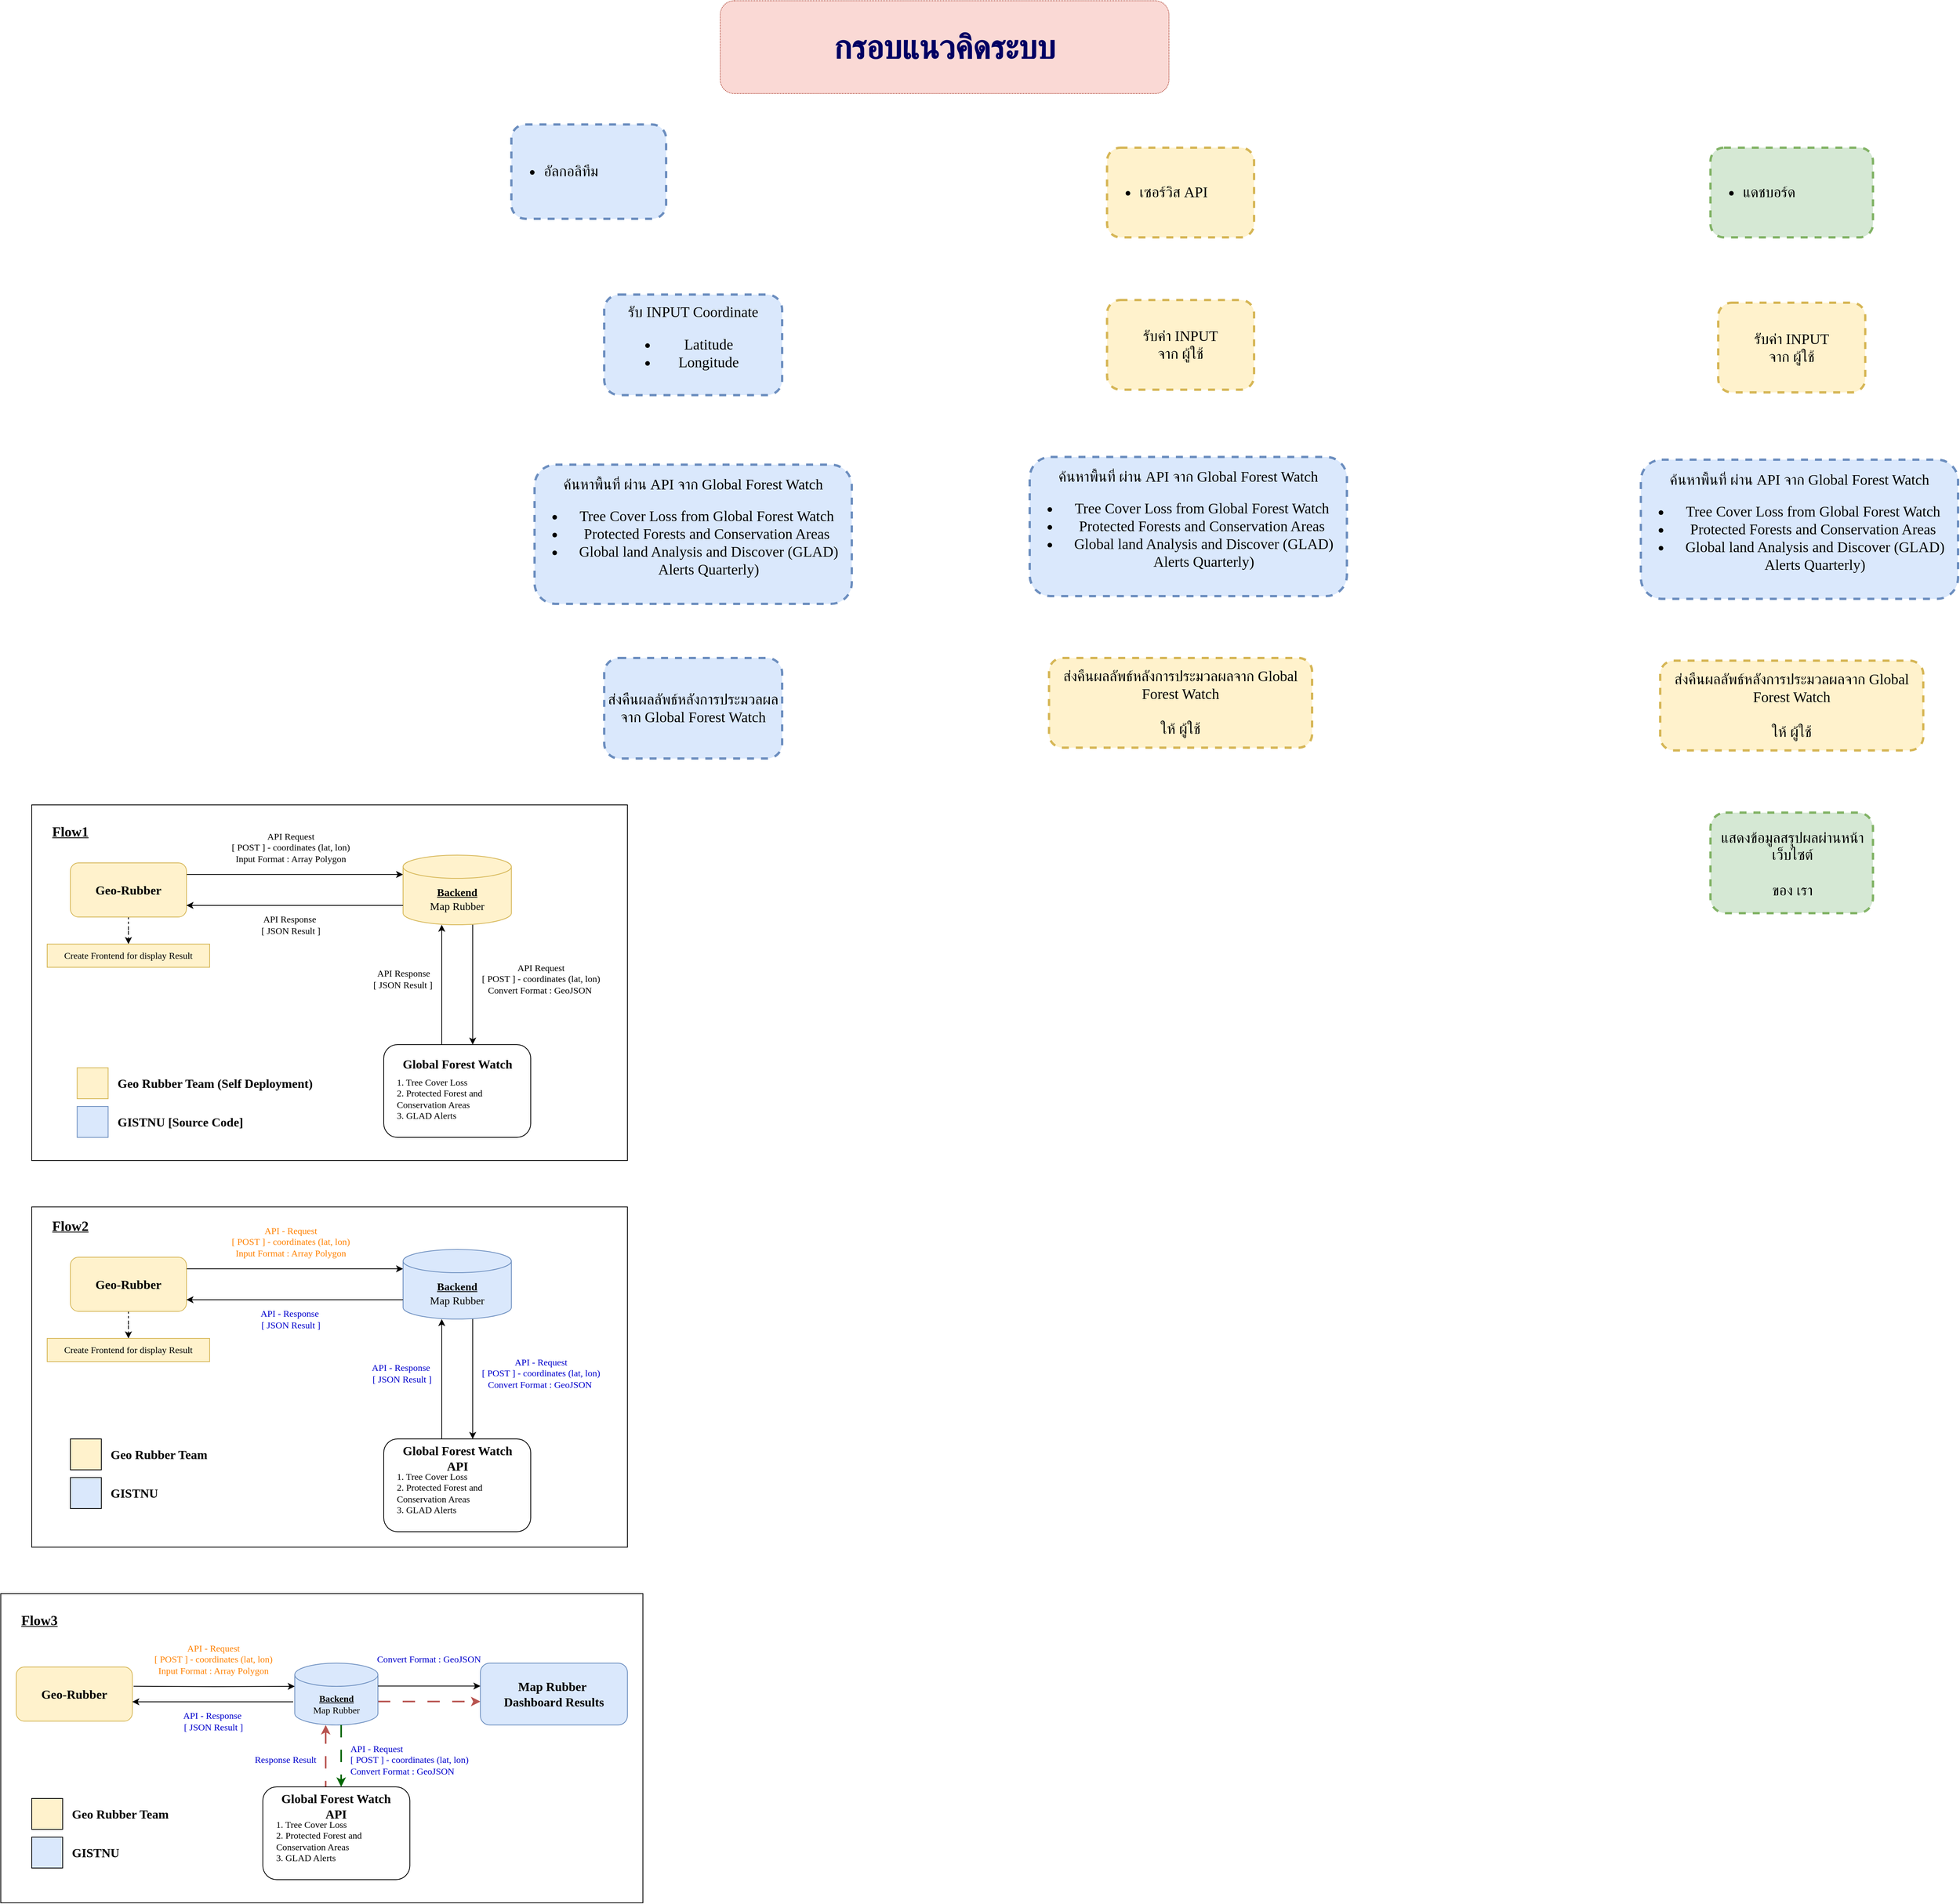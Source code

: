 <mxfile version="24.3.1" type="github">
  <diagram name="หน้า-1" id="64bvUflA0MraFI3ZCzwb">
    <mxGraphModel dx="2600" dy="1730" grid="1" gridSize="10" guides="1" tooltips="1" connect="1" arrows="1" fold="1" page="0" pageScale="1" pageWidth="827" pageHeight="1169" math="0" shadow="0">
      <root>
        <mxCell id="0" />
        <mxCell id="1" parent="0" />
        <mxCell id="XDlTj9DSdhyzKkSswV1N-11" value="" style="rounded=0;whiteSpace=wrap;html=1;" vertex="1" parent="1">
          <mxGeometry x="-1380" y="1140" width="830" height="400" as="geometry" />
        </mxCell>
        <mxCell id="XDlTj9DSdhyzKkSswV1N-6" value="" style="rounded=0;whiteSpace=wrap;html=1;" vertex="1" parent="1">
          <mxGeometry x="-1340" y="640" width="770" height="440" as="geometry" />
        </mxCell>
        <mxCell id="XDlTj9DSdhyzKkSswV1N-5" value="" style="rounded=0;whiteSpace=wrap;html=1;" vertex="1" parent="1">
          <mxGeometry x="-1340" y="120" width="770" height="460" as="geometry" />
        </mxCell>
        <mxCell id="-kETuEgQLyBXeXhdQXdZ-1" value="&lt;font color=&quot;#000063&quot; size=&quot;1&quot;&gt;&lt;b style=&quot;font-size: 43px;&quot;&gt;กรอบแนวคิดระบบ&lt;/b&gt;&lt;/font&gt;" style="rounded=1;whiteSpace=wrap;html=1;fontFamily=K2D;fontSource=https%3A%2F%2Ffonts.googleapis.com%2Fcss%3Ffamily%3DK2D;fontSize=20;fillColor=#fad9d5;strokeColor=#ae4132;dashed=1;dashPattern=1 1;fontStyle=0" parent="1" vertex="1">
          <mxGeometry x="-450" y="-920" width="580" height="120" as="geometry" />
        </mxCell>
        <mxCell id="-kETuEgQLyBXeXhdQXdZ-2" value="&lt;p style=&quot;line-height: 120%;&quot;&gt;&lt;/p&gt;&lt;ul style=&quot;font-size: 19px;&quot;&gt;&lt;li style=&quot;font-size: 19px;&quot;&gt;อัลกอลิทึม&lt;/li&gt;&lt;/ul&gt;&lt;p&gt;&lt;/p&gt;" style="text;strokeColor=#6c8ebf;fillColor=#dae8fc;html=1;whiteSpace=wrap;verticalAlign=middle;overflow=hidden;fontFamily=K2D;fontSource=https%3A%2F%2Ffonts.googleapis.com%2Fcss%3Ffamily%3DK2D;fontSize=19;labelBorderColor=none;perimeterSpacing=11;dashed=1;strokeWidth=3;rounded=1;glass=0;" parent="1" vertex="1">
          <mxGeometry x="-720" y="-760" width="200" height="122" as="geometry" />
        </mxCell>
        <mxCell id="-kETuEgQLyBXeXhdQXdZ-3" value="&lt;p style=&quot;line-height: 120%;&quot;&gt;&lt;/p&gt;&lt;ul style=&quot;font-size: 19px;&quot;&gt;&lt;li style=&quot;font-size: 19px;&quot;&gt;เซอร์วิส API&lt;/li&gt;&lt;/ul&gt;&lt;p&gt;&lt;/p&gt;" style="text;strokeColor=#d6b656;fillColor=#fff2cc;html=1;whiteSpace=wrap;verticalAlign=middle;overflow=hidden;fontFamily=K2D;fontSource=https%3A%2F%2Ffonts.googleapis.com%2Fcss%3Ffamily%3DK2D;fontSize=19;labelBorderColor=none;perimeterSpacing=11;dashed=1;strokeWidth=3;rounded=1;glass=0;" parent="1" vertex="1">
          <mxGeometry x="50" y="-730" width="190" height="116" as="geometry" />
        </mxCell>
        <mxCell id="-kETuEgQLyBXeXhdQXdZ-4" value="&lt;p style=&quot;line-height: 120%;&quot;&gt;&lt;/p&gt;&lt;ul style=&quot;font-size: 19px;&quot;&gt;&lt;li&gt;แดชบอร์ด&lt;/li&gt;&lt;/ul&gt;&lt;p&gt;&lt;/p&gt;" style="text;strokeColor=#82b366;fillColor=#d5e8d4;html=1;whiteSpace=wrap;verticalAlign=middle;overflow=hidden;fontFamily=K2D;fontSource=https%3A%2F%2Ffonts.googleapis.com%2Fcss%3Ffamily%3DK2D;fontSize=19;labelBorderColor=none;perimeterSpacing=11;dashed=1;strokeWidth=3;rounded=1;glass=0;" parent="1" vertex="1">
          <mxGeometry x="830" y="-730" width="210" height="116" as="geometry" />
        </mxCell>
        <mxCell id="-kETuEgQLyBXeXhdQXdZ-5" value="รับ INPUT Coordinate&lt;div&gt;&lt;ul&gt;&lt;li&gt;Latitude&lt;/li&gt;&lt;li&gt;Longitude&lt;/li&gt;&lt;/ul&gt;&lt;/div&gt;" style="text;strokeColor=#6c8ebf;fillColor=#dae8fc;html=1;whiteSpace=wrap;verticalAlign=middle;overflow=hidden;fontFamily=K2D;fontSource=https%3A%2F%2Ffonts.googleapis.com%2Fcss%3Ffamily%3DK2D;fontSize=19;labelBorderColor=none;perimeterSpacing=11;dashed=1;strokeWidth=3;rounded=1;glass=0;align=center;" parent="1" vertex="1">
          <mxGeometry x="-600" y="-540" width="230" height="130" as="geometry" />
        </mxCell>
        <mxCell id="-kETuEgQLyBXeXhdQXdZ-6" value="ค้นหาพื้นที่ ผ่าน API จาก Global Forest Watch&lt;div&gt;&lt;ul&gt;&lt;li&gt;Tree Cover Loss from Global Forest Watch&amp;nbsp;&lt;/li&gt;&lt;li&gt;Protected Forests and Conservation Areas&amp;nbsp;&lt;/li&gt;&lt;li&gt;Global land Analysis and Discover (GLAD) Alerts Quarterly)&lt;/li&gt;&lt;/ul&gt;&lt;/div&gt;" style="text;strokeColor=#6c8ebf;fillColor=#dae8fc;html=1;whiteSpace=wrap;verticalAlign=middle;overflow=hidden;fontFamily=K2D;fontSource=https%3A%2F%2Ffonts.googleapis.com%2Fcss%3Ffamily%3DK2D;fontSize=19;labelBorderColor=none;perimeterSpacing=11;dashed=1;strokeWidth=3;rounded=1;glass=0;align=center;" parent="1" vertex="1">
          <mxGeometry x="-690" y="-320" width="410" height="180" as="geometry" />
        </mxCell>
        <mxCell id="-kETuEgQLyBXeXhdQXdZ-7" value="ส่งคืนผลลัพธ์หลังการประมวลผลจาก Global Forest Watch" style="text;strokeColor=#6c8ebf;fillColor=#dae8fc;html=1;whiteSpace=wrap;verticalAlign=middle;overflow=hidden;fontFamily=K2D;fontSource=https%3A%2F%2Ffonts.googleapis.com%2Fcss%3Ffamily%3DK2D;fontSize=19;labelBorderColor=none;perimeterSpacing=11;dashed=1;strokeWidth=3;rounded=1;glass=0;align=center;" parent="1" vertex="1">
          <mxGeometry x="-600" y="-70" width="230" height="130" as="geometry" />
        </mxCell>
        <mxCell id="-kETuEgQLyBXeXhdQXdZ-8" value="รับค่า INPUT&lt;div&gt;จาก ผู้ใช้&lt;/div&gt;" style="text;strokeColor=#d6b656;fillColor=#fff2cc;html=1;whiteSpace=wrap;verticalAlign=middle;overflow=hidden;fontFamily=K2D;fontSource=https%3A%2F%2Ffonts.googleapis.com%2Fcss%3Ffamily%3DK2D;fontSize=19;labelBorderColor=none;perimeterSpacing=11;dashed=1;strokeWidth=3;rounded=1;glass=0;align=center;" parent="1" vertex="1">
          <mxGeometry x="50" y="-533" width="190" height="116" as="geometry" />
        </mxCell>
        <mxCell id="-kETuEgQLyBXeXhdQXdZ-9" value="ค้นหาพื้นที่ ผ่าน API จาก Global Forest Watch&lt;div&gt;&lt;ul&gt;&lt;li&gt;Tree Cover Loss from Global Forest Watch&amp;nbsp;&lt;/li&gt;&lt;li&gt;Protected Forests and Conservation Areas&amp;nbsp;&lt;/li&gt;&lt;li&gt;Global land Analysis and Discover (GLAD) Alerts Quarterly)&lt;/li&gt;&lt;/ul&gt;&lt;/div&gt;" style="text;strokeColor=#6c8ebf;fillColor=#dae8fc;html=1;whiteSpace=wrap;verticalAlign=middle;overflow=hidden;fontFamily=K2D;fontSource=https%3A%2F%2Ffonts.googleapis.com%2Fcss%3Ffamily%3DK2D;fontSize=19;labelBorderColor=none;perimeterSpacing=11;dashed=1;strokeWidth=3;rounded=1;glass=0;align=center;" parent="1" vertex="1">
          <mxGeometry x="-50" y="-330" width="410" height="180" as="geometry" />
        </mxCell>
        <mxCell id="-kETuEgQLyBXeXhdQXdZ-10" value="ส่งคืนผลลัพธ์หลังการประมวลผลจาก Global Forest Watch&lt;div&gt;&lt;br&gt;&lt;div&gt;ให้ ผู้ใช้&lt;/div&gt;&lt;/div&gt;" style="text;strokeColor=#d6b656;fillColor=#fff2cc;html=1;whiteSpace=wrap;verticalAlign=middle;overflow=hidden;fontFamily=K2D;fontSource=https%3A%2F%2Ffonts.googleapis.com%2Fcss%3Ffamily%3DK2D;fontSize=19;labelBorderColor=none;perimeterSpacing=11;dashed=1;strokeWidth=3;rounded=1;glass=0;align=center;" parent="1" vertex="1">
          <mxGeometry x="-25" y="-70" width="340" height="116" as="geometry" />
        </mxCell>
        <mxCell id="-kETuEgQLyBXeXhdQXdZ-11" value="รับค่า INPUT&lt;div&gt;จาก ผู้ใช้&lt;/div&gt;" style="text;strokeColor=#d6b656;fillColor=#fff2cc;html=1;whiteSpace=wrap;verticalAlign=middle;overflow=hidden;fontFamily=K2D;fontSource=https%3A%2F%2Ffonts.googleapis.com%2Fcss%3Ffamily%3DK2D;fontSize=19;labelBorderColor=none;perimeterSpacing=11;dashed=1;strokeWidth=3;rounded=1;glass=0;align=center;" parent="1" vertex="1">
          <mxGeometry x="840" y="-529.5" width="190" height="116" as="geometry" />
        </mxCell>
        <mxCell id="-kETuEgQLyBXeXhdQXdZ-12" value="ค้นหาพื้นที่ ผ่าน API จาก Global Forest Watch&lt;div&gt;&lt;ul&gt;&lt;li&gt;Tree Cover Loss from Global Forest Watch&amp;nbsp;&lt;/li&gt;&lt;li&gt;Protected Forests and Conservation Areas&amp;nbsp;&lt;/li&gt;&lt;li&gt;Global land Analysis and Discover (GLAD) Alerts Quarterly)&lt;/li&gt;&lt;/ul&gt;&lt;/div&gt;" style="text;strokeColor=#6c8ebf;fillColor=#dae8fc;html=1;whiteSpace=wrap;verticalAlign=middle;overflow=hidden;fontFamily=K2D;fontSource=https%3A%2F%2Ffonts.googleapis.com%2Fcss%3Ffamily%3DK2D;fontSize=19;labelBorderColor=none;perimeterSpacing=11;dashed=1;strokeWidth=3;rounded=1;glass=0;align=center;" parent="1" vertex="1">
          <mxGeometry x="740" y="-326.5" width="410" height="180" as="geometry" />
        </mxCell>
        <mxCell id="-kETuEgQLyBXeXhdQXdZ-13" value="ส่งคืนผลลัพธ์หลังการประมวลผลจาก Global Forest Watch&lt;div&gt;&lt;br&gt;&lt;div&gt;ให้ ผู้ใช้&lt;/div&gt;&lt;/div&gt;" style="text;strokeColor=#d6b656;fillColor=#fff2cc;html=1;whiteSpace=wrap;verticalAlign=middle;overflow=hidden;fontFamily=K2D;fontSource=https%3A%2F%2Ffonts.googleapis.com%2Fcss%3Ffamily%3DK2D;fontSize=19;labelBorderColor=none;perimeterSpacing=11;dashed=1;strokeWidth=3;rounded=1;glass=0;align=center;" parent="1" vertex="1">
          <mxGeometry x="765" y="-66.5" width="340" height="116" as="geometry" />
        </mxCell>
        <mxCell id="-kETuEgQLyBXeXhdQXdZ-14" value="&lt;p style=&quot;line-height: 120%;&quot;&gt;&lt;/p&gt;&lt;div style=&quot;text-align: center;&quot;&gt;แสดงข้อมูลสรุปผลผ่านหน้าเว็บไซต์&lt;/div&gt;&lt;div style=&quot;text-align: center;&quot;&gt;&lt;br&gt;&lt;/div&gt;&lt;div style=&quot;text-align: center;&quot;&gt;ของ เรา&lt;/div&gt;&lt;p&gt;&lt;/p&gt;" style="text;strokeColor=#82b366;fillColor=#d5e8d4;html=1;whiteSpace=wrap;verticalAlign=middle;overflow=hidden;fontFamily=K2D;fontSource=https%3A%2F%2Ffonts.googleapis.com%2Fcss%3Ffamily%3DK2D;fontSize=19;labelBorderColor=none;perimeterSpacing=11;dashed=1;strokeWidth=3;rounded=1;glass=0;" parent="1" vertex="1">
          <mxGeometry x="830" y="130" width="210" height="130" as="geometry" />
        </mxCell>
        <mxCell id="oew9Gi4oSbYE5qJd6fxE-10" style="edgeStyle=orthogonalEdgeStyle;rounded=0;orthogonalLoop=1;jettySize=auto;html=1;" parent="1" edge="1">
          <mxGeometry relative="1" as="geometry">
            <mxPoint x="-1140" y="720" as="sourcePoint" />
            <mxPoint x="-860" y="720" as="targetPoint" />
          </mxGeometry>
        </mxCell>
        <mxCell id="oew9Gi4oSbYE5qJd6fxE-42" style="edgeStyle=orthogonalEdgeStyle;rounded=0;orthogonalLoop=1;jettySize=auto;html=1;dashed=1;" parent="1" source="oew9Gi4oSbYE5qJd6fxE-1" target="oew9Gi4oSbYE5qJd6fxE-40" edge="1">
          <mxGeometry relative="1" as="geometry" />
        </mxCell>
        <mxCell id="oew9Gi4oSbYE5qJd6fxE-1" value="&lt;font style=&quot;font-size: 16px;&quot; data-font-src=&quot;https://fonts.googleapis.com/css?family=k2d&quot; face=&quot;k2d&quot;&gt;&lt;b&gt;Geo-Rubber&lt;/b&gt;&lt;/font&gt;" style="rounded=1;whiteSpace=wrap;html=1;fillColor=#fff2cc;strokeColor=#d6b656;" parent="1" vertex="1">
          <mxGeometry x="-1290" y="705" width="150" height="70" as="geometry" />
        </mxCell>
        <mxCell id="oew9Gi4oSbYE5qJd6fxE-4" value="" style="rounded=1;whiteSpace=wrap;html=1;" parent="1" vertex="1">
          <mxGeometry x="-885" y="940" width="190" height="120" as="geometry" />
        </mxCell>
        <mxCell id="oew9Gi4oSbYE5qJd6fxE-12" style="edgeStyle=orthogonalEdgeStyle;rounded=0;orthogonalLoop=1;jettySize=auto;html=1;startArrow=classic;startFill=1;endArrow=none;endFill=0;" parent="1" edge="1">
          <mxGeometry relative="1" as="geometry">
            <mxPoint x="-810" y="785" as="sourcePoint" />
            <mxPoint x="-810" y="940" as="targetPoint" />
          </mxGeometry>
        </mxCell>
        <mxCell id="oew9Gi4oSbYE5qJd6fxE-9" value="&lt;font style=&quot;font-size: 14px;&quot; face=&quot;k2d&quot;&gt;&lt;u&gt;&lt;b&gt;Backend&lt;/b&gt;&lt;/u&gt;&lt;/font&gt;&lt;div style=&quot;font-size: 14px;&quot;&gt;&lt;font face=&quot;k2d&quot;&gt;Map Rubber&lt;/font&gt;&lt;/div&gt;" style="shape=cylinder3;whiteSpace=wrap;html=1;boundedLbl=1;backgroundOutline=1;size=15;fillColor=#dae8fc;strokeColor=#6c8ebf;" parent="1" vertex="1">
          <mxGeometry x="-860" y="695" width="140" height="90" as="geometry" />
        </mxCell>
        <mxCell id="oew9Gi4oSbYE5qJd6fxE-11" style="edgeStyle=orthogonalEdgeStyle;rounded=0;orthogonalLoop=1;jettySize=auto;html=1;startArrow=classic;startFill=1;endArrow=none;endFill=0;" parent="1" edge="1">
          <mxGeometry relative="1" as="geometry">
            <mxPoint x="-1140" y="760" as="sourcePoint" />
            <mxPoint x="-860" y="760" as="targetPoint" />
          </mxGeometry>
        </mxCell>
        <mxCell id="oew9Gi4oSbYE5qJd6fxE-13" style="edgeStyle=orthogonalEdgeStyle;rounded=0;orthogonalLoop=1;jettySize=auto;html=1;" parent="1" edge="1">
          <mxGeometry relative="1" as="geometry">
            <mxPoint x="-770" y="785" as="sourcePoint" />
            <mxPoint x="-770" y="940" as="targetPoint" />
          </mxGeometry>
        </mxCell>
        <mxCell id="oew9Gi4oSbYE5qJd6fxE-14" value="&lt;div&gt;&lt;font face=&quot;k2d&quot; style=&quot;font-size: 12px;&quot;&gt;&lt;font style=&quot;font-size: 12px;&quot; data-font-src=&quot;https://fonts.googleapis.com/css?family=k2d&quot;&gt;API - Request&lt;/font&gt;&lt;/font&gt;&lt;/div&gt;&lt;font face=&quot;k2d&quot; style=&quot;font-size: 12px;&quot;&gt;&lt;font style=&quot;font-size: 12px;&quot; data-font-src=&quot;https://fonts.googleapis.com/css?family=k2d&quot;&gt;[ POST ] -&amp;nbsp;&lt;/font&gt;coordinates (lat, lon)&lt;/font&gt;&lt;div&gt;&lt;div&gt;&lt;font face=&quot;k2d&quot; style=&quot;font-size: 12px;&quot;&gt;Input Format : Array Polygon&lt;/font&gt;&lt;/div&gt;&lt;/div&gt;" style="text;html=1;align=center;verticalAlign=middle;whiteSpace=wrap;rounded=0;fontColor=#FF8000;" parent="1" vertex="1">
          <mxGeometry x="-1110" y="650" width="210" height="70" as="geometry" />
        </mxCell>
        <mxCell id="oew9Gi4oSbYE5qJd6fxE-15" value="&lt;font face=&quot;k2d&quot; data-font-src=&quot;https://fonts.googleapis.com/css?family=k2d&quot;&gt;API - Response&amp;nbsp;&lt;/font&gt;&lt;div&gt;&lt;span style=&quot;font-family: k2d;&quot;&gt;[ JSON Result ]&lt;/span&gt;&lt;/div&gt;" style="text;html=1;align=center;verticalAlign=middle;whiteSpace=wrap;rounded=0;fontColor=#0000CC;" parent="1" vertex="1">
          <mxGeometry x="-1110" y="770" width="210" height="30" as="geometry" />
        </mxCell>
        <mxCell id="oew9Gi4oSbYE5qJd6fxE-16" value="&lt;div&gt;&lt;div style=&quot;text-align: center;&quot;&gt;&lt;font face=&quot;k2d&quot;&gt;API - Request&lt;/font&gt;&lt;/div&gt;&lt;font face=&quot;k2d&quot; style=&quot;text-align: center;&quot;&gt;&lt;font data-font-src=&quot;https://fonts.googleapis.com/css?family=k2d&quot;&gt;[ POST ] -&amp;nbsp;&lt;/font&gt;coordinates (lat, lon)&lt;/font&gt;&lt;span style=&quot;font-family: k2d; text-align: center;&quot;&gt;&lt;br&gt;&lt;/span&gt;&lt;/div&gt;&lt;div style=&quot;text-align: center;&quot;&gt;&lt;font face=&quot;k2d&quot; style=&quot;&quot;&gt;Convert Format : GeoJSON&amp;nbsp;&lt;/font&gt;&lt;/div&gt;" style="text;html=1;align=left;verticalAlign=middle;whiteSpace=wrap;rounded=0;rotation=0;fontColor=#0000CC;" parent="1" vertex="1">
          <mxGeometry x="-760" y="825" width="170" height="60" as="geometry" />
        </mxCell>
        <mxCell id="oew9Gi4oSbYE5qJd6fxE-17" value="&lt;font face=&quot;k2d&quot; data-font-src=&quot;https://fonts.googleapis.com/css?family=k2d&quot; style=&quot;text-align: center;&quot;&gt;API - Response&amp;nbsp;&lt;/font&gt;&lt;div style=&quot;text-align: center;&quot;&gt;&lt;span style=&quot;font-family: k2d;&quot;&gt;[ JSON Result ]&lt;/span&gt;&lt;/div&gt;" style="text;html=1;align=right;verticalAlign=middle;whiteSpace=wrap;rounded=0;rotation=0;fontColor=#0000CC;" parent="1" vertex="1">
          <mxGeometry x="-970" y="840" width="150" height="30" as="geometry" />
        </mxCell>
        <mxCell id="oew9Gi4oSbYE5qJd6fxE-18" value="&lt;font style=&quot;font-size: 18px;&quot; data-font-src=&quot;https://fonts.googleapis.com/css?family=k2d&quot; face=&quot;k2d&quot;&gt;&lt;b&gt;&lt;u&gt;Flow2&lt;/u&gt;&lt;/b&gt;&lt;/font&gt;" style="text;html=1;align=center;verticalAlign=middle;whiteSpace=wrap;rounded=0;" parent="1" vertex="1">
          <mxGeometry x="-1320" y="650" width="60" height="30" as="geometry" />
        </mxCell>
        <mxCell id="oew9Gi4oSbYE5qJd6fxE-19" value="&lt;font style=&quot;font-size: 18px;&quot; data-font-src=&quot;https://fonts.googleapis.com/css?family=k2d&quot; face=&quot;k2d&quot;&gt;&lt;b&gt;&lt;u&gt;Flow3&lt;/u&gt;&lt;/b&gt;&lt;/font&gt;" style="text;html=1;align=center;verticalAlign=middle;whiteSpace=wrap;rounded=0;" parent="1" vertex="1">
          <mxGeometry x="-1360" y="1160" width="60" height="30" as="geometry" />
        </mxCell>
        <mxCell id="oew9Gi4oSbYE5qJd6fxE-22" value="&lt;font size=&quot;1&quot; data-font-src=&quot;https://fonts.googleapis.com/css?family=k2d&quot; face=&quot;k2d&quot;&gt;&lt;b style=&quot;font-size: 16px;&quot;&gt;Global Forest Watch API&lt;/b&gt;&lt;/font&gt;" style="text;html=1;align=center;verticalAlign=middle;whiteSpace=wrap;rounded=0;" parent="1" vertex="1">
          <mxGeometry x="-872.5" y="950" width="165" height="30" as="geometry" />
        </mxCell>
        <mxCell id="oew9Gi4oSbYE5qJd6fxE-23" value="&lt;font data-font-src=&quot;https://fonts.googleapis.com/css?family=k2d&quot; face=&quot;k2d&quot;&gt;1. Tree Cover Loss&lt;/font&gt;&lt;div&gt;&lt;font face=&quot;k2d&quot;&gt;2. Protected Forest and Conservation Areas&lt;/font&gt;&lt;/div&gt;&lt;div&gt;&lt;font face=&quot;k2d&quot;&gt;3. GLAD Alerts&lt;/font&gt;&lt;/div&gt;" style="text;html=1;align=left;verticalAlign=middle;whiteSpace=wrap;rounded=0;rotation=0;" parent="1" vertex="1">
          <mxGeometry x="-870" y="980" width="160" height="60" as="geometry" />
        </mxCell>
        <mxCell id="oew9Gi4oSbYE5qJd6fxE-56" style="edgeStyle=orthogonalEdgeStyle;rounded=0;orthogonalLoop=1;jettySize=auto;html=1;endArrow=classic;endFill=1;exitX=1.011;exitY=0.284;exitDx=0;exitDy=0;exitPerimeter=0;" parent="1" edge="1">
          <mxGeometry relative="1" as="geometry">
            <mxPoint x="-1208.35" y="1259.88" as="sourcePoint" />
            <mxPoint x="-1000" y="1260" as="targetPoint" />
          </mxGeometry>
        </mxCell>
        <mxCell id="oew9Gi4oSbYE5qJd6fxE-24" value="&lt;font style=&quot;font-size: 16px;&quot; data-font-src=&quot;https://fonts.googleapis.com/css?family=k2d&quot; face=&quot;k2d&quot;&gt;&lt;b&gt;Geo-Rubber&lt;/b&gt;&lt;/font&gt;" style="rounded=1;whiteSpace=wrap;html=1;fillColor=#fff2cc;strokeColor=#d6b656;" parent="1" vertex="1">
          <mxGeometry x="-1360" y="1235" width="150" height="70" as="geometry" />
        </mxCell>
        <mxCell id="oew9Gi4oSbYE5qJd6fxE-57" style="edgeStyle=orthogonalEdgeStyle;rounded=0;orthogonalLoop=1;jettySize=auto;html=1;entryX=0;entryY=0.5;entryDx=0;entryDy=0;fillColor=#f8cecc;strokeColor=#b85450;dashed=1;dashPattern=8 8;strokeWidth=2;" parent="1" edge="1">
          <mxGeometry relative="1" as="geometry">
            <mxPoint x="-892.5" y="1279.67" as="sourcePoint" />
            <mxPoint x="-760" y="1279.67" as="targetPoint" />
          </mxGeometry>
        </mxCell>
        <mxCell id="oew9Gi4oSbYE5qJd6fxE-58" style="edgeStyle=orthogonalEdgeStyle;rounded=0;orthogonalLoop=1;jettySize=auto;html=1;startArrow=classic;startFill=1;endArrow=none;endFill=0;fillColor=#f8cecc;strokeColor=#b85450;dashed=1;dashPattern=8 8;strokeWidth=2;" parent="1" edge="1">
          <mxGeometry relative="1" as="geometry">
            <mxPoint x="-960.0" y="1310" as="sourcePoint" />
            <mxPoint x="-960.0" y="1390" as="targetPoint" />
            <Array as="points">
              <mxPoint x="-960" y="1320" />
              <mxPoint x="-960" y="1320" />
            </Array>
          </mxGeometry>
        </mxCell>
        <mxCell id="oew9Gi4oSbYE5qJd6fxE-25" value="&lt;div&gt;&lt;font data-font-src=&quot;https://fonts.googleapis.com/css?family=k2d&quot; face=&quot;k2d&quot;&gt;&lt;b&gt;&lt;u&gt;Backend&lt;/u&gt;&lt;/b&gt;&lt;/font&gt;&lt;/div&gt;&lt;div&gt;&lt;font face=&quot;HzgTwFUw7IlPR3DyUwAm&quot;&gt;Map Rubber&lt;/font&gt;&lt;/div&gt;" style="shape=cylinder3;whiteSpace=wrap;html=1;boundedLbl=1;backgroundOutline=1;size=15;fillColor=#dae8fc;strokeColor=#6c8ebf;" parent="1" vertex="1">
          <mxGeometry x="-1000" y="1230" width="107.5" height="80" as="geometry" />
        </mxCell>
        <mxCell id="oew9Gi4oSbYE5qJd6fxE-26" value="&lt;font style=&quot;font-size: 16px;&quot; data-font-src=&quot;https://fonts.googleapis.com/css?family=k2d&quot; face=&quot;k2d&quot;&gt;&lt;b&gt;Map Rubber&amp;nbsp;&lt;/b&gt;&lt;/font&gt;&lt;div&gt;&lt;font style=&quot;font-size: 16px;&quot; data-font-src=&quot;https://fonts.googleapis.com/css?family=k2d&quot; face=&quot;k2d&quot;&gt;&lt;b&gt;Dashboard&amp;nbsp;&lt;/b&gt;&lt;/font&gt;&lt;b style=&quot;font-size: 16px; font-family: k2d; background-color: initial;&quot;&gt;Results&lt;/b&gt;&lt;/div&gt;" style="rounded=1;whiteSpace=wrap;html=1;fillColor=#dae8fc;strokeColor=#6c8ebf;" parent="1" vertex="1">
          <mxGeometry x="-760" y="1230" width="190" height="80" as="geometry" />
        </mxCell>
        <mxCell id="oew9Gi4oSbYE5qJd6fxE-31" value="" style="group" parent="1" vertex="1" connectable="0">
          <mxGeometry x="-1041.25" y="1390" width="190" height="120" as="geometry" />
        </mxCell>
        <mxCell id="oew9Gi4oSbYE5qJd6fxE-27" value="" style="rounded=1;whiteSpace=wrap;html=1;" parent="oew9Gi4oSbYE5qJd6fxE-31" vertex="1">
          <mxGeometry width="190" height="120" as="geometry" />
        </mxCell>
        <mxCell id="oew9Gi4oSbYE5qJd6fxE-28" value="&lt;font size=&quot;1&quot; data-font-src=&quot;https://fonts.googleapis.com/css?family=k2d&quot; face=&quot;k2d&quot;&gt;&lt;b style=&quot;font-size: 16px;&quot;&gt;Global Forest Watch API&lt;/b&gt;&lt;/font&gt;" style="text;html=1;align=center;verticalAlign=middle;whiteSpace=wrap;rounded=0;" parent="oew9Gi4oSbYE5qJd6fxE-31" vertex="1">
          <mxGeometry x="12.5" y="10" width="165" height="30" as="geometry" />
        </mxCell>
        <mxCell id="oew9Gi4oSbYE5qJd6fxE-29" value="&lt;font data-font-src=&quot;https://fonts.googleapis.com/css?family=k2d&quot; face=&quot;k2d&quot;&gt;1. Tree Cover Loss&lt;/font&gt;&lt;div&gt;&lt;font face=&quot;k2d&quot;&gt;2. Protected Forest and Conservation Areas&lt;/font&gt;&lt;/div&gt;&lt;div&gt;&lt;font face=&quot;k2d&quot;&gt;3. GLAD Alerts&lt;/font&gt;&lt;/div&gt;" style="text;html=1;align=left;verticalAlign=middle;whiteSpace=wrap;rounded=0;rotation=0;" parent="oew9Gi4oSbYE5qJd6fxE-31" vertex="1">
          <mxGeometry x="15" y="40" width="160" height="60" as="geometry" />
        </mxCell>
        <mxCell id="oew9Gi4oSbYE5qJd6fxE-39" value="&lt;div style=&quot;font-size: 11px;&quot;&gt;&lt;div style=&quot;font-size: 12px;&quot;&gt;&lt;font face=&quot;k2d&quot;&gt;API - Request&lt;/font&gt;&lt;/div&gt;&lt;font style=&quot;font-size: 12px;&quot; face=&quot;k2d&quot;&gt;&lt;font data-font-src=&quot;https://fonts.googleapis.com/css?family=k2d&quot;&gt;[ POST ] -&amp;nbsp;&lt;/font&gt;coordinates (lat, lon)&lt;/font&gt;&lt;div style=&quot;font-size: 12px;&quot;&gt;&lt;font face=&quot;k2d&quot;&gt;Input Format : Array Polygon&lt;/font&gt;&lt;/div&gt;&lt;/div&gt;" style="text;html=1;align=center;verticalAlign=middle;whiteSpace=wrap;rounded=0;fontColor=#FF8000;" parent="1" vertex="1">
          <mxGeometry x="-1195" y="1200" width="180" height="50" as="geometry" />
        </mxCell>
        <mxCell id="oew9Gi4oSbYE5qJd6fxE-40" value="&lt;font data-font-src=&quot;https://fonts.googleapis.com/css?family=k2d&quot; face=&quot;k2d&quot;&gt;Create Frontend for display Result&lt;/font&gt;" style="text;html=1;align=center;verticalAlign=middle;whiteSpace=wrap;rounded=0;fillColor=#fff2cc;strokeColor=#d6b656;" parent="1" vertex="1">
          <mxGeometry x="-1320" y="810" width="210" height="30" as="geometry" />
        </mxCell>
        <mxCell id="oew9Gi4oSbYE5qJd6fxE-59" style="edgeStyle=orthogonalEdgeStyle;rounded=0;orthogonalLoop=1;jettySize=auto;html=1;fillColor=#dae8fc;strokeColor=#006600;dashed=1;dashPattern=8 8;strokeWidth=2;" parent="1" edge="1">
          <mxGeometry relative="1" as="geometry">
            <mxPoint x="-940" y="1310" as="sourcePoint" />
            <mxPoint x="-940" y="1390" as="targetPoint" />
          </mxGeometry>
        </mxCell>
        <mxCell id="oew9Gi4oSbYE5qJd6fxE-61" style="edgeStyle=orthogonalEdgeStyle;rounded=0;orthogonalLoop=1;jettySize=auto;html=1;entryX=0;entryY=0.5;entryDx=0;entryDy=0;fillColor=#f8cecc;strokeColor=#000000;" parent="1" edge="1">
          <mxGeometry relative="1" as="geometry">
            <mxPoint x="-892.5" y="1259.67" as="sourcePoint" />
            <mxPoint x="-760" y="1259.67" as="targetPoint" />
          </mxGeometry>
        </mxCell>
        <mxCell id="oew9Gi4oSbYE5qJd6fxE-63" value="&lt;span style=&quot;font-family: k2d; text-align: center;&quot;&gt;Response Result&lt;/span&gt;" style="text;html=1;align=right;verticalAlign=middle;whiteSpace=wrap;rounded=0;rotation=0;fontColor=#0000CC;" parent="1" vertex="1">
          <mxGeometry x="-1120" y="1340" width="150" height="30" as="geometry" />
        </mxCell>
        <mxCell id="oew9Gi4oSbYE5qJd6fxE-64" value="&lt;div style=&quot;font-size: 11px;&quot;&gt;&lt;div style=&quot;font-size: 12px;&quot;&gt;&lt;div style=&quot;&quot;&gt;&lt;font face=&quot;k2d&quot;&gt;API - Request&lt;/font&gt;&lt;/div&gt;&lt;font face=&quot;k2d&quot; style=&quot;&quot;&gt;&lt;font data-font-src=&quot;https://fonts.googleapis.com/css?family=k2d&quot;&gt;[ POST ] -&amp;nbsp;&lt;/font&gt;coordinates (lat, lon)&lt;/font&gt;&lt;span style=&quot;font-family: k2d;&quot;&gt;&lt;br&gt;&lt;/span&gt;&lt;/div&gt;&lt;div style=&quot;font-size: 12px;&quot;&gt;&lt;font face=&quot;k2d&quot;&gt;Convert Format : GeoJSON&amp;nbsp;&lt;/font&gt;&lt;/div&gt;&lt;/div&gt;" style="text;html=1;align=left;verticalAlign=middle;whiteSpace=wrap;rounded=0;rotation=0;fontColor=#0000CC;" parent="1" vertex="1">
          <mxGeometry x="-930" y="1340" width="220" height="30" as="geometry" />
        </mxCell>
        <mxCell id="5Kguh_oRCuL6CgsZsZ8p-2" style="edgeStyle=orthogonalEdgeStyle;rounded=0;orthogonalLoop=1;jettySize=auto;html=1;endArrow=none;endFill=0;exitX=1.011;exitY=0.284;exitDx=0;exitDy=0;exitPerimeter=0;startArrow=classic;startFill=1;" parent="1" edge="1">
          <mxGeometry relative="1" as="geometry">
            <mxPoint x="-1210" y="1280" as="sourcePoint" />
            <mxPoint x="-1002" y="1280" as="targetPoint" />
          </mxGeometry>
        </mxCell>
        <mxCell id="5Kguh_oRCuL6CgsZsZ8p-3" value="&lt;font face=&quot;k2d&quot; data-font-src=&quot;https://fonts.googleapis.com/css?family=k2d&quot;&gt;API - Response&amp;nbsp;&lt;/font&gt;&lt;div&gt;&lt;span style=&quot;font-family: k2d;&quot;&gt;[ JSON Result ]&lt;/span&gt;&lt;/div&gt;" style="text;html=1;align=center;verticalAlign=middle;whiteSpace=wrap;rounded=0;fontColor=#0000CC;" parent="1" vertex="1">
          <mxGeometry x="-1210" y="1290" width="210" height="30" as="geometry" />
        </mxCell>
        <mxCell id="Ri8g9RfC19rWJfDiX1Jz-1" value="&lt;div style=&quot;font-size: 11px;&quot;&gt;&lt;div style=&quot;font-size: 12px;&quot;&gt;&lt;span style=&quot;font-family: k2d;&quot;&gt;Convert Format : GeoJSON&amp;nbsp;&lt;/span&gt;&lt;br&gt;&lt;/div&gt;&lt;/div&gt;" style="text;html=1;align=center;verticalAlign=middle;whiteSpace=wrap;rounded=0;fontColor=#0000CC;" parent="1" vertex="1">
          <mxGeometry x="-900" y="1190" width="150" height="70" as="geometry" />
        </mxCell>
        <mxCell id="5Kguh_oRCuL6CgsZsZ8p-5" style="edgeStyle=orthogonalEdgeStyle;rounded=0;orthogonalLoop=1;jettySize=auto;html=1;" parent="1" edge="1">
          <mxGeometry relative="1" as="geometry">
            <mxPoint x="-1140" y="210" as="sourcePoint" />
            <mxPoint x="-860" y="210" as="targetPoint" />
          </mxGeometry>
        </mxCell>
        <mxCell id="5Kguh_oRCuL6CgsZsZ8p-6" style="edgeStyle=orthogonalEdgeStyle;rounded=0;orthogonalLoop=1;jettySize=auto;html=1;dashed=1;" parent="1" source="5Kguh_oRCuL6CgsZsZ8p-7" target="5Kguh_oRCuL6CgsZsZ8p-20" edge="1">
          <mxGeometry relative="1" as="geometry" />
        </mxCell>
        <mxCell id="5Kguh_oRCuL6CgsZsZ8p-7" value="&lt;font style=&quot;font-size: 16px;&quot; data-font-src=&quot;https://fonts.googleapis.com/css?family=k2d&quot; face=&quot;k2d&quot;&gt;&lt;b&gt;Geo-Rubber&lt;/b&gt;&lt;/font&gt;" style="rounded=1;whiteSpace=wrap;html=1;fillColor=#fff2cc;strokeColor=#d6b656;" parent="1" vertex="1">
          <mxGeometry x="-1290" y="195" width="150" height="70" as="geometry" />
        </mxCell>
        <mxCell id="5Kguh_oRCuL6CgsZsZ8p-8" value="" style="rounded=1;whiteSpace=wrap;html=1;" parent="1" vertex="1">
          <mxGeometry x="-885" y="430" width="190" height="120" as="geometry" />
        </mxCell>
        <mxCell id="5Kguh_oRCuL6CgsZsZ8p-9" style="edgeStyle=orthogonalEdgeStyle;rounded=0;orthogonalLoop=1;jettySize=auto;html=1;startArrow=classic;startFill=1;endArrow=none;endFill=0;" parent="1" edge="1">
          <mxGeometry relative="1" as="geometry">
            <mxPoint x="-810" y="275" as="sourcePoint" />
            <mxPoint x="-810" y="430" as="targetPoint" />
          </mxGeometry>
        </mxCell>
        <mxCell id="5Kguh_oRCuL6CgsZsZ8p-10" value="&lt;font style=&quot;font-size: 14px;&quot; face=&quot;k2d&quot;&gt;&lt;u&gt;&lt;b&gt;Backend&lt;/b&gt;&lt;/u&gt;&lt;/font&gt;&lt;div style=&quot;font-size: 14px;&quot;&gt;&lt;font face=&quot;k2d&quot;&gt;Map Rubber&lt;/font&gt;&lt;/div&gt;" style="shape=cylinder3;whiteSpace=wrap;html=1;boundedLbl=1;backgroundOutline=1;size=15;fillColor=#fff2cc;strokeColor=#d6b656;" parent="1" vertex="1">
          <mxGeometry x="-860" y="185" width="140" height="90" as="geometry" />
        </mxCell>
        <mxCell id="5Kguh_oRCuL6CgsZsZ8p-11" style="edgeStyle=orthogonalEdgeStyle;rounded=0;orthogonalLoop=1;jettySize=auto;html=1;startArrow=classic;startFill=1;endArrow=none;endFill=0;" parent="1" edge="1">
          <mxGeometry relative="1" as="geometry">
            <mxPoint x="-1140" y="250" as="sourcePoint" />
            <mxPoint x="-860" y="250" as="targetPoint" />
          </mxGeometry>
        </mxCell>
        <mxCell id="5Kguh_oRCuL6CgsZsZ8p-12" style="edgeStyle=orthogonalEdgeStyle;rounded=0;orthogonalLoop=1;jettySize=auto;html=1;" parent="1" edge="1">
          <mxGeometry relative="1" as="geometry">
            <mxPoint x="-770" y="275" as="sourcePoint" />
            <mxPoint x="-770" y="430" as="targetPoint" />
          </mxGeometry>
        </mxCell>
        <mxCell id="5Kguh_oRCuL6CgsZsZ8p-13" value="&lt;div&gt;&lt;font face=&quot;k2d&quot; style=&quot;font-size: 12px;&quot;&gt;&lt;font style=&quot;font-size: 12px;&quot; data-font-src=&quot;https://fonts.googleapis.com/css?family=k2d&quot;&gt;API Request&lt;/font&gt;&lt;/font&gt;&lt;/div&gt;&lt;font face=&quot;k2d&quot; style=&quot;font-size: 12px;&quot;&gt;&lt;font style=&quot;font-size: 12px;&quot; data-font-src=&quot;https://fonts.googleapis.com/css?family=k2d&quot;&gt;[ POST ] -&amp;nbsp;&lt;/font&gt;coordinates (lat, lon)&lt;/font&gt;&lt;div&gt;&lt;div&gt;&lt;font face=&quot;k2d&quot; style=&quot;font-size: 12px;&quot;&gt;Input Format : Array Polygon&lt;/font&gt;&lt;/div&gt;&lt;/div&gt;" style="text;html=1;align=center;verticalAlign=middle;whiteSpace=wrap;rounded=0;" parent="1" vertex="1">
          <mxGeometry x="-1110" y="140" width="210" height="70" as="geometry" />
        </mxCell>
        <mxCell id="5Kguh_oRCuL6CgsZsZ8p-14" value="&lt;font data-font-src=&quot;https://fonts.googleapis.com/css?family=k2d&quot; face=&quot;k2d&quot;&gt;API Response&amp;nbsp;&lt;/font&gt;&lt;div&gt;&lt;span style=&quot;font-family: k2d;&quot;&gt;[ JSON Result ]&lt;/span&gt;&lt;/div&gt;" style="text;html=1;align=center;verticalAlign=middle;whiteSpace=wrap;rounded=0;" parent="1" vertex="1">
          <mxGeometry x="-1110" y="260" width="210" height="30" as="geometry" />
        </mxCell>
        <mxCell id="5Kguh_oRCuL6CgsZsZ8p-15" value="&lt;div&gt;&lt;div style=&quot;text-align: center;&quot;&gt;&lt;font face=&quot;k2d&quot;&gt;API Request&lt;/font&gt;&lt;/div&gt;&lt;font style=&quot;text-align: center;&quot; face=&quot;k2d&quot;&gt;&lt;font data-font-src=&quot;https://fonts.googleapis.com/css?family=k2d&quot;&gt;[ POST ] -&amp;nbsp;&lt;/font&gt;coordinates (lat, lon)&lt;/font&gt;&lt;span style=&quot;font-family: k2d; text-align: center;&quot;&gt;&lt;br&gt;&lt;/span&gt;&lt;/div&gt;&lt;div style=&quot;text-align: center;&quot;&gt;&lt;font style=&quot;&quot; face=&quot;k2d&quot;&gt;Convert Format : GeoJSON&amp;nbsp;&lt;/font&gt;&lt;/div&gt;" style="text;html=1;align=left;verticalAlign=middle;whiteSpace=wrap;rounded=0;rotation=0;" parent="1" vertex="1">
          <mxGeometry x="-760" y="315" width="170" height="60" as="geometry" />
        </mxCell>
        <mxCell id="5Kguh_oRCuL6CgsZsZ8p-16" value="&lt;font style=&quot;text-align: center;&quot; data-font-src=&quot;https://fonts.googleapis.com/css?family=k2d&quot; face=&quot;k2d&quot;&gt;API Response&amp;nbsp;&lt;/font&gt;&lt;div style=&quot;text-align: center;&quot;&gt;&lt;span style=&quot;font-family: k2d;&quot;&gt;[ JSON Result ]&lt;/span&gt;&lt;/div&gt;" style="text;html=1;align=right;verticalAlign=middle;whiteSpace=wrap;rounded=0;rotation=0;" parent="1" vertex="1">
          <mxGeometry x="-970" y="330" width="150" height="30" as="geometry" />
        </mxCell>
        <mxCell id="5Kguh_oRCuL6CgsZsZ8p-17" value="&lt;font style=&quot;font-size: 18px;&quot; data-font-src=&quot;https://fonts.googleapis.com/css?family=k2d&quot; face=&quot;k2d&quot;&gt;&lt;b&gt;&lt;u&gt;Flow1&lt;/u&gt;&lt;/b&gt;&lt;/font&gt;" style="text;html=1;align=center;verticalAlign=middle;whiteSpace=wrap;rounded=0;" parent="1" vertex="1">
          <mxGeometry x="-1320" y="140" width="60" height="30" as="geometry" />
        </mxCell>
        <mxCell id="5Kguh_oRCuL6CgsZsZ8p-18" value="&lt;font size=&quot;1&quot; data-font-src=&quot;https://fonts.googleapis.com/css?family=k2d&quot; face=&quot;k2d&quot;&gt;&lt;b style=&quot;font-size: 16px;&quot;&gt;Global Forest Watch&lt;/b&gt;&lt;/font&gt;" style="text;html=1;align=center;verticalAlign=middle;whiteSpace=wrap;rounded=0;" parent="1" vertex="1">
          <mxGeometry x="-872.5" y="440" width="165" height="30" as="geometry" />
        </mxCell>
        <mxCell id="5Kguh_oRCuL6CgsZsZ8p-19" value="&lt;font data-font-src=&quot;https://fonts.googleapis.com/css?family=k2d&quot; face=&quot;k2d&quot;&gt;1. Tree Cover Loss&lt;/font&gt;&lt;div&gt;&lt;font face=&quot;k2d&quot;&gt;2. Protected Forest and Conservation Areas&lt;/font&gt;&lt;/div&gt;&lt;div&gt;&lt;font face=&quot;k2d&quot;&gt;3. GLAD Alerts&lt;/font&gt;&lt;/div&gt;" style="text;html=1;align=left;verticalAlign=middle;whiteSpace=wrap;rounded=0;rotation=0;" parent="1" vertex="1">
          <mxGeometry x="-870" y="470" width="160" height="60" as="geometry" />
        </mxCell>
        <mxCell id="5Kguh_oRCuL6CgsZsZ8p-20" value="&lt;font data-font-src=&quot;https://fonts.googleapis.com/css?family=k2d&quot; face=&quot;k2d&quot;&gt;Create Frontend for display Result&lt;/font&gt;" style="text;html=1;align=center;verticalAlign=middle;whiteSpace=wrap;rounded=0;fillColor=#fff2cc;strokeColor=#d6b656;" parent="1" vertex="1">
          <mxGeometry x="-1320" y="300" width="210" height="30" as="geometry" />
        </mxCell>
        <mxCell id="XDlTj9DSdhyzKkSswV1N-1" value="" style="rounded=0;whiteSpace=wrap;html=1;fillColor=#fff2cc;strokeColor=#d6b656;" vertex="1" parent="1">
          <mxGeometry x="-1281.25" y="460" width="40" height="40" as="geometry" />
        </mxCell>
        <mxCell id="XDlTj9DSdhyzKkSswV1N-2" value="&lt;font face=&quot;k2d&quot; style=&quot;&quot;&gt;&lt;span style=&quot;font-size: 16px;&quot;&gt;Geo Rubber Team (Self Deployment)&lt;/span&gt;&lt;/font&gt;" style="text;html=1;align=left;verticalAlign=middle;whiteSpace=wrap;rounded=0;fontStyle=1" vertex="1" parent="1">
          <mxGeometry x="-1231.25" y="465" width="311.25" height="30" as="geometry" />
        </mxCell>
        <mxCell id="XDlTj9DSdhyzKkSswV1N-3" value="" style="rounded=0;whiteSpace=wrap;html=1;fillColor=#dae8fc;strokeColor=#6c8ebf;" vertex="1" parent="1">
          <mxGeometry x="-1281.25" y="510" width="40" height="40" as="geometry" />
        </mxCell>
        <mxCell id="XDlTj9DSdhyzKkSswV1N-4" value="&lt;font face=&quot;k2d&quot; style=&quot;font-size: 16px;&quot;&gt;GISTNU [Source Code]&lt;/font&gt;" style="text;html=1;align=left;verticalAlign=middle;whiteSpace=wrap;rounded=0;fontStyle=1" vertex="1" parent="1">
          <mxGeometry x="-1231.25" y="515" width="301.25" height="30" as="geometry" />
        </mxCell>
        <mxCell id="XDlTj9DSdhyzKkSswV1N-7" value="" style="rounded=0;whiteSpace=wrap;html=1;fillColor=#fff2cc;strokeColor=#000000;" vertex="1" parent="1">
          <mxGeometry x="-1290" y="940" width="40" height="40" as="geometry" />
        </mxCell>
        <mxCell id="XDlTj9DSdhyzKkSswV1N-8" value="&lt;font face=&quot;k2d&quot; style=&quot;font-size: 16px;&quot;&gt;Geo Rubber Team&lt;/font&gt;" style="text;html=1;align=left;verticalAlign=middle;whiteSpace=wrap;rounded=0;fontStyle=1" vertex="1" parent="1">
          <mxGeometry x="-1240" y="945" width="150" height="30" as="geometry" />
        </mxCell>
        <mxCell id="XDlTj9DSdhyzKkSswV1N-9" value="" style="rounded=0;whiteSpace=wrap;html=1;fillColor=#dae8fc;strokeColor=#000000;" vertex="1" parent="1">
          <mxGeometry x="-1290" y="990" width="40" height="40" as="geometry" />
        </mxCell>
        <mxCell id="XDlTj9DSdhyzKkSswV1N-10" value="&lt;font face=&quot;k2d&quot; style=&quot;font-size: 16px;&quot;&gt;GISTNU&lt;/font&gt;" style="text;html=1;align=left;verticalAlign=middle;whiteSpace=wrap;rounded=0;fontStyle=1" vertex="1" parent="1">
          <mxGeometry x="-1240" y="995" width="301.25" height="30" as="geometry" />
        </mxCell>
        <mxCell id="XDlTj9DSdhyzKkSswV1N-16" value="" style="rounded=0;whiteSpace=wrap;html=1;fillColor=#fff2cc;strokeColor=#000000;" vertex="1" parent="1">
          <mxGeometry x="-1340" y="1405" width="40" height="40" as="geometry" />
        </mxCell>
        <mxCell id="XDlTj9DSdhyzKkSswV1N-17" value="&lt;font face=&quot;k2d&quot; style=&quot;font-size: 16px;&quot;&gt;Geo Rubber Team&lt;/font&gt;" style="text;html=1;align=left;verticalAlign=middle;whiteSpace=wrap;rounded=0;fontStyle=1" vertex="1" parent="1">
          <mxGeometry x="-1290" y="1410" width="150" height="30" as="geometry" />
        </mxCell>
        <mxCell id="XDlTj9DSdhyzKkSswV1N-18" value="" style="rounded=0;whiteSpace=wrap;html=1;fillColor=#dae8fc;strokeColor=#000000;" vertex="1" parent="1">
          <mxGeometry x="-1340" y="1455" width="40" height="40" as="geometry" />
        </mxCell>
        <mxCell id="XDlTj9DSdhyzKkSswV1N-19" value="&lt;font face=&quot;k2d&quot; style=&quot;font-size: 16px;&quot;&gt;GISTNU&lt;/font&gt;" style="text;html=1;align=left;verticalAlign=middle;whiteSpace=wrap;rounded=0;fontStyle=1" vertex="1" parent="1">
          <mxGeometry x="-1290" y="1460" width="301.25" height="30" as="geometry" />
        </mxCell>
      </root>
    </mxGraphModel>
  </diagram>
</mxfile>

